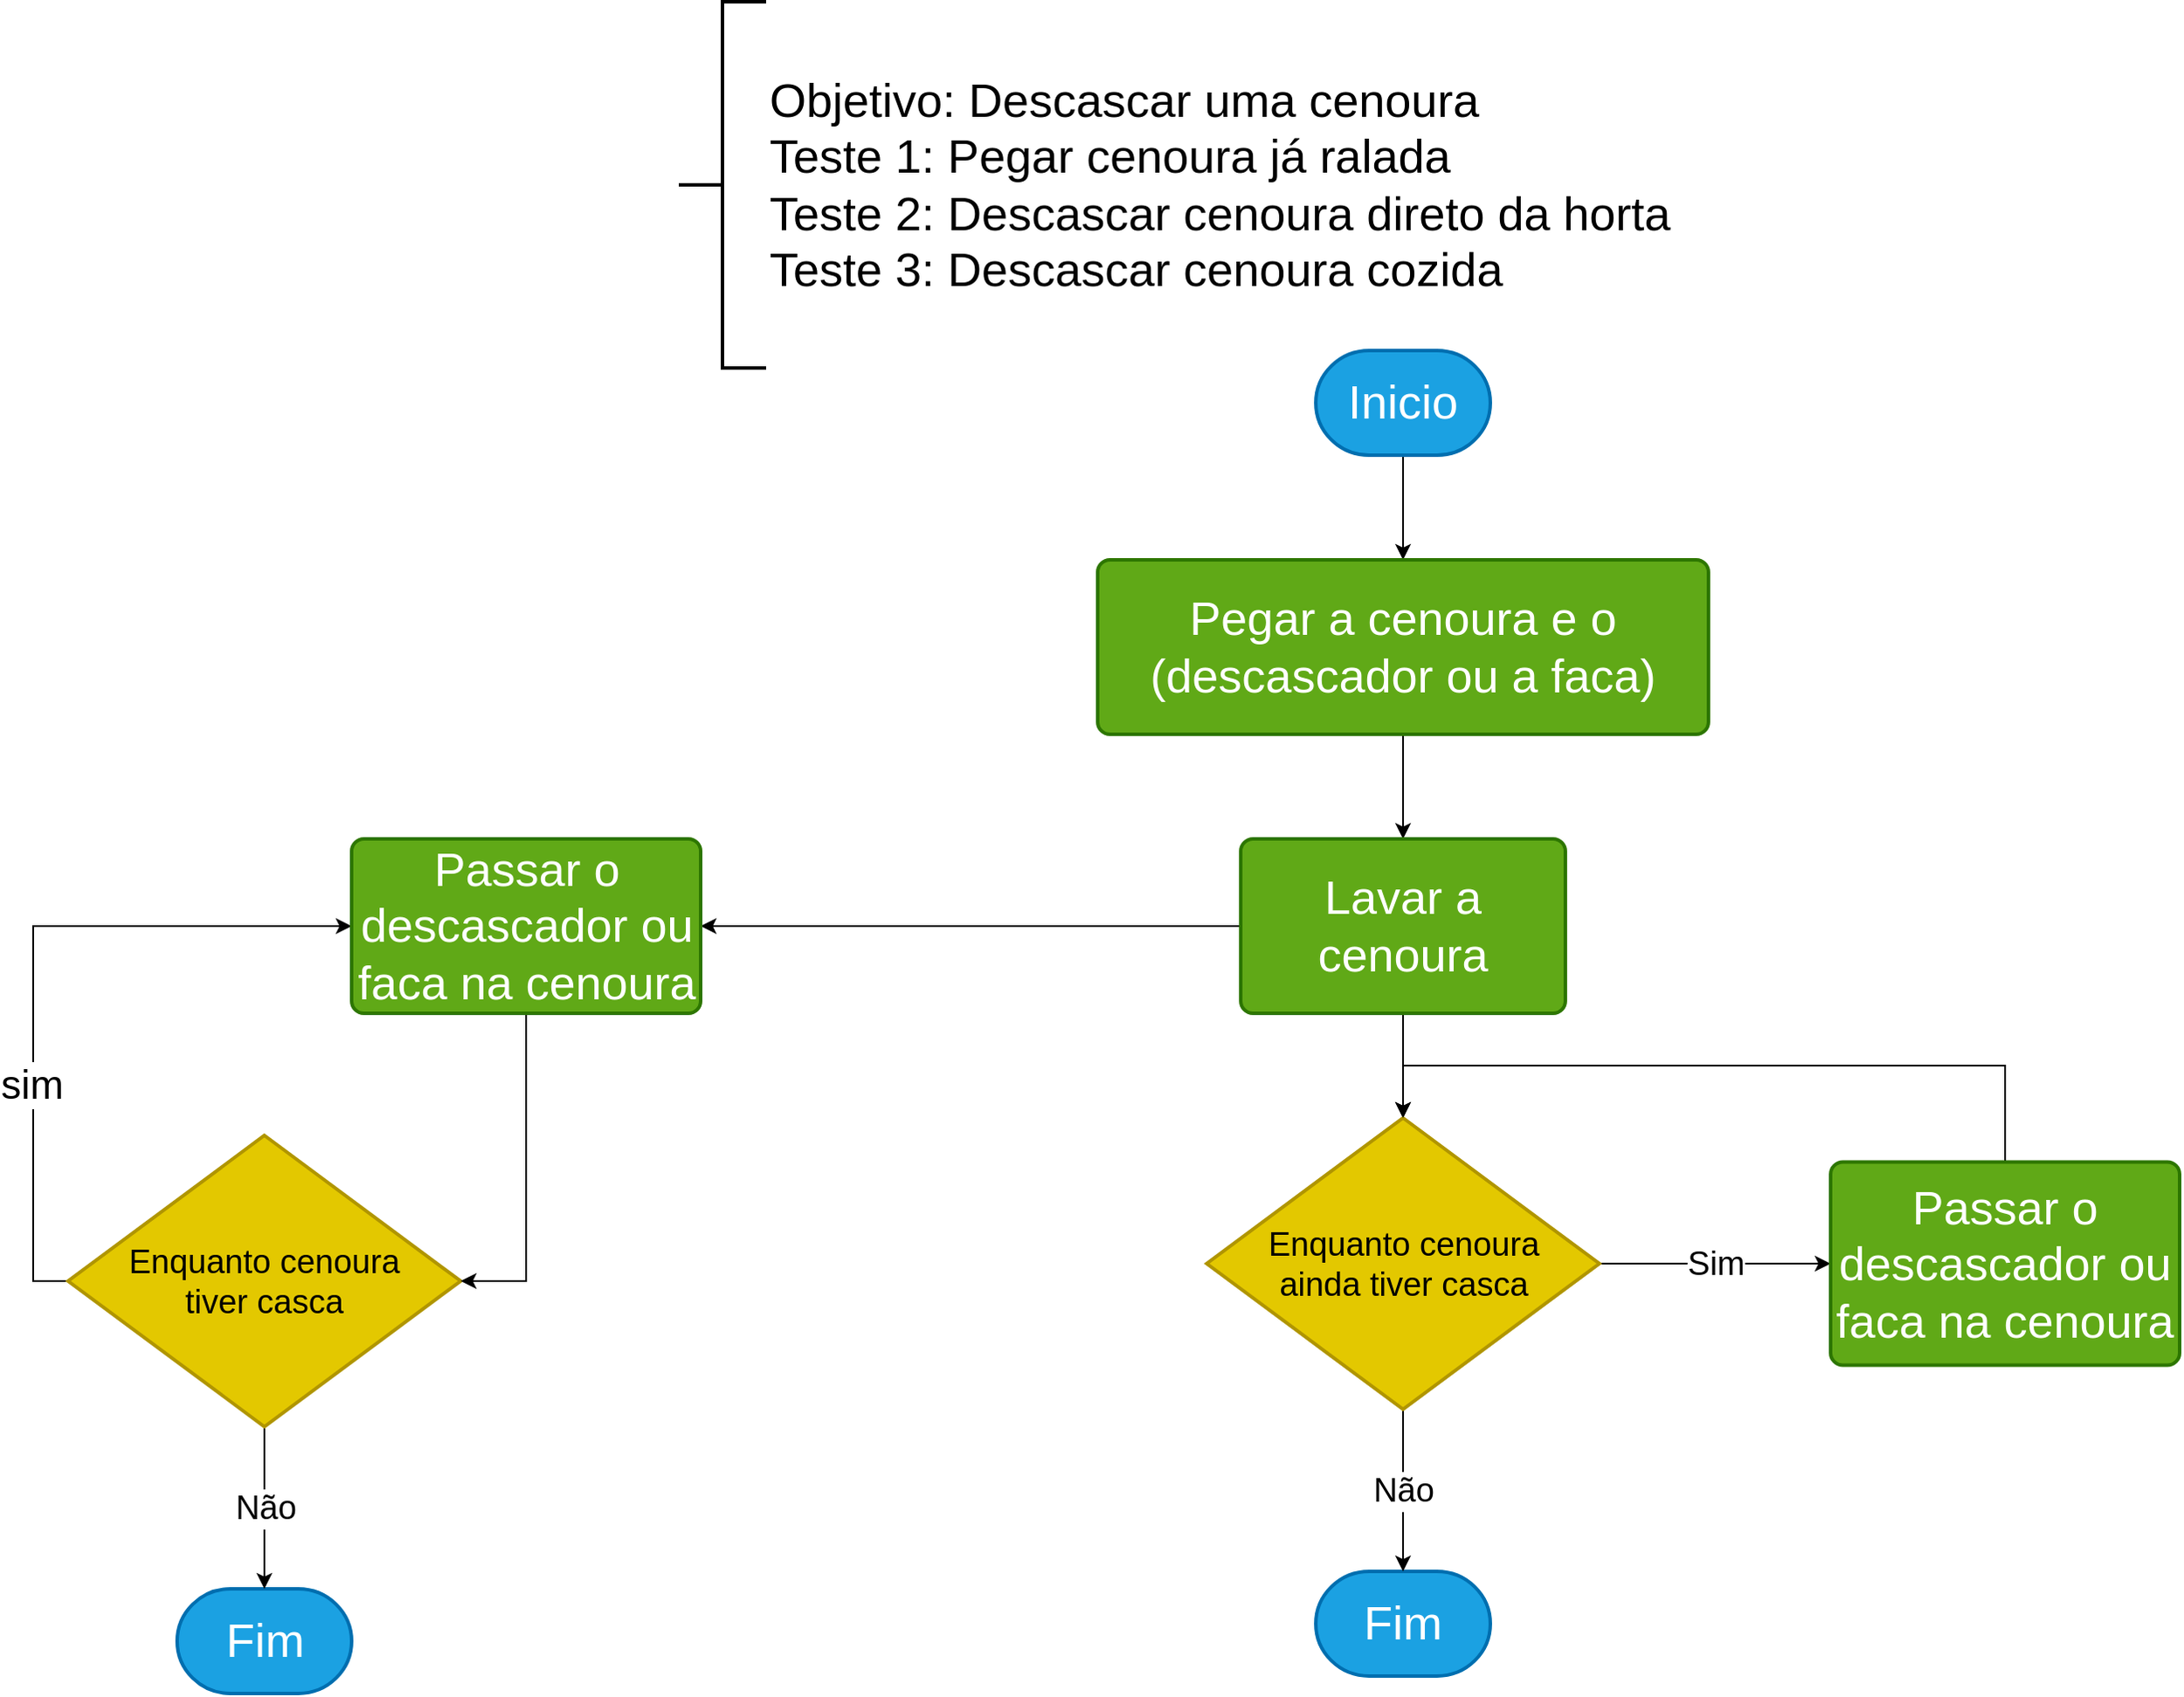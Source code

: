 <mxfile version="20.2.7" type="google"><diagram id="svqa6UqlPneJUIRo_zMP" name="Page-1"><mxGraphModel grid="1" page="1" gridSize="10" guides="1" tooltips="1" connect="1" arrows="1" fold="1" pageScale="1" pageWidth="827" pageHeight="1169" math="0" shadow="0"><root><mxCell id="0"/><mxCell id="1" parent="0"/><mxCell id="C_xZ-BEws1kXUJUtEUQy-1" value="Objetivo: Descascar uma cenoura&lt;br&gt;Teste 1: Pegar cenoura já ralada&amp;nbsp;&lt;br&gt;Teste 2: Descascar cenoura direto da horta&lt;br&gt;Teste 3: Descascar cenoura cozida" style="strokeWidth=2;html=1;shape=mxgraph.flowchart.annotation_2;align=left;labelPosition=right;pointerEvents=1;fontSize=27;" vertex="1" parent="1"><mxGeometry x="20" y="-1150" width="50" height="210" as="geometry"/></mxCell><mxCell id="C_xZ-BEws1kXUJUtEUQy-12" style="edgeStyle=orthogonalEdgeStyle;rounded=0;orthogonalLoop=1;jettySize=auto;html=1;exitX=0.5;exitY=1;exitDx=0;exitDy=0;exitPerimeter=0;entryX=0.5;entryY=0;entryDx=0;entryDy=0;fontSize=27;" edge="1" parent="1" source="C_xZ-BEws1kXUJUtEUQy-2" target="C_xZ-BEws1kXUJUtEUQy-4"><mxGeometry relative="1" as="geometry"/></mxCell><mxCell id="C_xZ-BEws1kXUJUtEUQy-2" value="Inicio" style="strokeWidth=2;html=1;shape=mxgraph.flowchart.terminator;whiteSpace=wrap;fontSize=27;fillColor=#1ba1e2;fontColor=#ffffff;strokeColor=#006EAF;" vertex="1" parent="1"><mxGeometry x="385" y="-950" width="100" height="60" as="geometry"/></mxCell><mxCell id="C_xZ-BEws1kXUJUtEUQy-3" value="Fim" style="strokeWidth=2;html=1;shape=mxgraph.flowchart.terminator;whiteSpace=wrap;fontSize=27;fillColor=#1ba1e2;fontColor=#ffffff;strokeColor=#006EAF;" vertex="1" parent="1"><mxGeometry x="385" y="-250" width="100" height="60" as="geometry"/></mxCell><mxCell id="C_xZ-BEws1kXUJUtEUQy-13" style="edgeStyle=orthogonalEdgeStyle;rounded=0;orthogonalLoop=1;jettySize=auto;html=1;exitX=0.5;exitY=1;exitDx=0;exitDy=0;entryX=0.5;entryY=0;entryDx=0;entryDy=0;fontSize=27;" edge="1" parent="1" source="C_xZ-BEws1kXUJUtEUQy-4" target="C_xZ-BEws1kXUJUtEUQy-5"><mxGeometry relative="1" as="geometry"/></mxCell><mxCell id="C_xZ-BEws1kXUJUtEUQy-4" value="Pegar a cenoura e o (descascador ou a faca)" style="rounded=1;whiteSpace=wrap;html=1;absoluteArcSize=1;arcSize=14;strokeWidth=2;fontSize=27;fillColor=#60a917;fontColor=#ffffff;strokeColor=#2D7600;" vertex="1" parent="1"><mxGeometry x="260" y="-830" width="350" height="100" as="geometry"/></mxCell><mxCell id="VtkAp2d-KdbQDGsFhrek-4" style="edgeStyle=orthogonalEdgeStyle;rounded=0;orthogonalLoop=1;jettySize=auto;html=1;fontSize=19;" edge="1" parent="1" source="C_xZ-BEws1kXUJUtEUQy-5" target="VtkAp2d-KdbQDGsFhrek-1"><mxGeometry relative="1" as="geometry"/></mxCell><mxCell id="LR5Rrbtr9qOUma6crpvE-8" style="edgeStyle=orthogonalEdgeStyle;rounded=0;orthogonalLoop=1;jettySize=auto;html=1;entryX=1;entryY=0.5;entryDx=0;entryDy=0;" edge="1" parent="1" source="C_xZ-BEws1kXUJUtEUQy-5" target="LR5Rrbtr9qOUma6crpvE-7"><mxGeometry relative="1" as="geometry"/></mxCell><mxCell id="C_xZ-BEws1kXUJUtEUQy-5" value="Lavar a cenoura" style="rounded=1;whiteSpace=wrap;html=1;absoluteArcSize=1;arcSize=14;strokeWidth=2;fontSize=27;fillColor=#60a917;fontColor=#ffffff;strokeColor=#2D7600;" vertex="1" parent="1"><mxGeometry x="342" y="-670" width="186" height="100" as="geometry"/></mxCell><mxCell id="VtkAp2d-KdbQDGsFhrek-5" value="Não" style="edgeStyle=orthogonalEdgeStyle;rounded=0;orthogonalLoop=1;jettySize=auto;html=1;fontSize=19;" edge="1" parent="1" source="VtkAp2d-KdbQDGsFhrek-1" target="C_xZ-BEws1kXUJUtEUQy-3"><mxGeometry relative="1" as="geometry"/></mxCell><mxCell id="VtkAp2d-KdbQDGsFhrek-7" value="Sim" style="edgeStyle=orthogonalEdgeStyle;rounded=0;orthogonalLoop=1;jettySize=auto;html=1;entryX=0;entryY=0.5;entryDx=0;entryDy=0;fontSize=19;" edge="1" parent="1" source="VtkAp2d-KdbQDGsFhrek-1" target="VtkAp2d-KdbQDGsFhrek-6"><mxGeometry relative="1" as="geometry"/></mxCell><mxCell id="VtkAp2d-KdbQDGsFhrek-1" value="Enquanto cenoura &lt;br style=&quot;font-size: 19px;&quot;&gt;ainda tiver casca" style="strokeWidth=2;html=1;shape=mxgraph.flowchart.decision;whiteSpace=wrap;fillColor=#e3c800;fontColor=#000000;strokeColor=#B09500;fontSize=19;" vertex="1" parent="1"><mxGeometry x="322.5" y="-510" width="225" height="167" as="geometry"/></mxCell><mxCell id="VtkAp2d-KdbQDGsFhrek-8" style="edgeStyle=orthogonalEdgeStyle;rounded=0;orthogonalLoop=1;jettySize=auto;html=1;entryX=0.5;entryY=0;entryDx=0;entryDy=0;entryPerimeter=0;fontSize=19;exitX=0.5;exitY=0;exitDx=0;exitDy=0;" edge="1" parent="1" source="VtkAp2d-KdbQDGsFhrek-6" target="VtkAp2d-KdbQDGsFhrek-1"><mxGeometry relative="1" as="geometry"><Array as="points"><mxPoint x="780" y="-540"/><mxPoint x="435" y="-540"/></Array></mxGeometry></mxCell><mxCell id="VtkAp2d-KdbQDGsFhrek-6" value="Passar o&lt;br&gt;descascador ou faca na cenoura" style="rounded=1;whiteSpace=wrap;html=1;absoluteArcSize=1;arcSize=14;strokeWidth=2;fontSize=27;fillColor=#60a917;fontColor=#ffffff;strokeColor=#2D7600;" vertex="1" parent="1"><mxGeometry x="680" y="-484.75" width="200" height="116.5" as="geometry"/></mxCell><mxCell id="LR5Rrbtr9qOUma6crpvE-1" value="Fim" style="strokeWidth=2;html=1;shape=mxgraph.flowchart.terminator;whiteSpace=wrap;fontSize=27;fillColor=#1ba1e2;fontColor=#ffffff;strokeColor=#006EAF;" vertex="1" parent="1"><mxGeometry x="-267.5" y="-240" width="100" height="60" as="geometry"/></mxCell><mxCell id="LR5Rrbtr9qOUma6crpvE-3" value="Não" style="edgeStyle=orthogonalEdgeStyle;rounded=0;orthogonalLoop=1;jettySize=auto;html=1;fontSize=19;" edge="1" parent="1" source="LR5Rrbtr9qOUma6crpvE-5" target="LR5Rrbtr9qOUma6crpvE-1"><mxGeometry relative="1" as="geometry"/></mxCell><mxCell id="LR5Rrbtr9qOUma6crpvE-9" style="edgeStyle=orthogonalEdgeStyle;rounded=0;orthogonalLoop=1;jettySize=auto;html=1;entryX=0;entryY=0.5;entryDx=0;entryDy=0;exitX=0;exitY=0.5;exitDx=0;exitDy=0;exitPerimeter=0;" edge="1" parent="1" source="LR5Rrbtr9qOUma6crpvE-5" target="LR5Rrbtr9qOUma6crpvE-7"><mxGeometry relative="1" as="geometry"/></mxCell><mxCell id="LR5Rrbtr9qOUma6crpvE-11" value="sim" style="edgeLabel;html=1;align=center;verticalAlign=middle;resizable=0;points=[];fontSize=23;" connectable="0" vertex="1" parent="LR5Rrbtr9qOUma6crpvE-9"><mxGeometry x="-0.345" y="1" relative="1" as="geometry"><mxPoint as="offset"/></mxGeometry></mxCell><mxCell id="LR5Rrbtr9qOUma6crpvE-5" value="Enquanto cenoura &lt;br style=&quot;font-size: 19px;&quot;&gt;tiver casca" style="strokeWidth=2;html=1;shape=mxgraph.flowchart.decision;whiteSpace=wrap;fillColor=#e3c800;fontColor=#000000;strokeColor=#B09500;fontSize=19;" vertex="1" parent="1"><mxGeometry x="-330" y="-500" width="225" height="167" as="geometry"/></mxCell><mxCell id="LR5Rrbtr9qOUma6crpvE-10" style="edgeStyle=orthogonalEdgeStyle;rounded=0;orthogonalLoop=1;jettySize=auto;html=1;entryX=1;entryY=0.5;entryDx=0;entryDy=0;entryPerimeter=0;" edge="1" parent="1" source="LR5Rrbtr9qOUma6crpvE-7" target="LR5Rrbtr9qOUma6crpvE-5"><mxGeometry relative="1" as="geometry"/></mxCell><mxCell id="LR5Rrbtr9qOUma6crpvE-7" value="Passar o&lt;br&gt;descascador ou faca na cenoura" style="rounded=1;whiteSpace=wrap;html=1;absoluteArcSize=1;arcSize=14;strokeWidth=2;fontSize=27;fillColor=#60a917;fontColor=#ffffff;strokeColor=#2D7600;" vertex="1" parent="1"><mxGeometry x="-167.5" y="-670" width="200" height="100" as="geometry"/></mxCell></root></mxGraphModel></diagram></mxfile>
